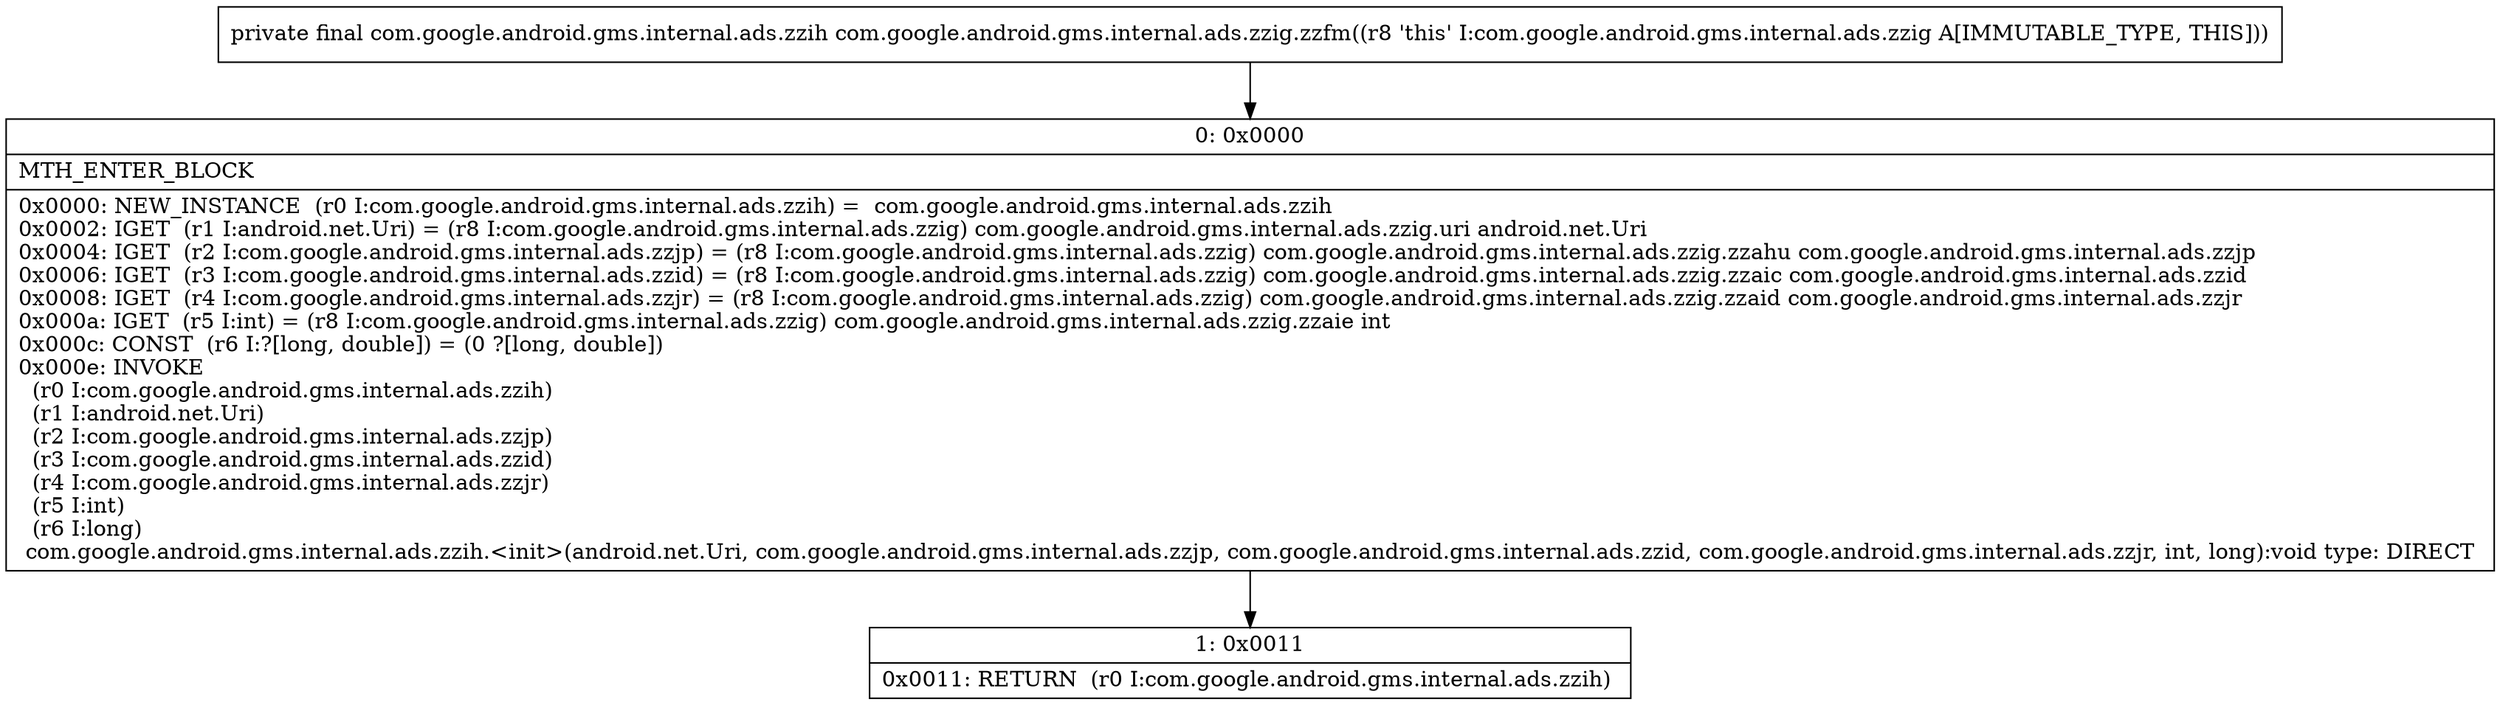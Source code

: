 digraph "CFG forcom.google.android.gms.internal.ads.zzig.zzfm()Lcom\/google\/android\/gms\/internal\/ads\/zzih;" {
Node_0 [shape=record,label="{0\:\ 0x0000|MTH_ENTER_BLOCK\l|0x0000: NEW_INSTANCE  (r0 I:com.google.android.gms.internal.ads.zzih) =  com.google.android.gms.internal.ads.zzih \l0x0002: IGET  (r1 I:android.net.Uri) = (r8 I:com.google.android.gms.internal.ads.zzig) com.google.android.gms.internal.ads.zzig.uri android.net.Uri \l0x0004: IGET  (r2 I:com.google.android.gms.internal.ads.zzjp) = (r8 I:com.google.android.gms.internal.ads.zzig) com.google.android.gms.internal.ads.zzig.zzahu com.google.android.gms.internal.ads.zzjp \l0x0006: IGET  (r3 I:com.google.android.gms.internal.ads.zzid) = (r8 I:com.google.android.gms.internal.ads.zzig) com.google.android.gms.internal.ads.zzig.zzaic com.google.android.gms.internal.ads.zzid \l0x0008: IGET  (r4 I:com.google.android.gms.internal.ads.zzjr) = (r8 I:com.google.android.gms.internal.ads.zzig) com.google.android.gms.internal.ads.zzig.zzaid com.google.android.gms.internal.ads.zzjr \l0x000a: IGET  (r5 I:int) = (r8 I:com.google.android.gms.internal.ads.zzig) com.google.android.gms.internal.ads.zzig.zzaie int \l0x000c: CONST  (r6 I:?[long, double]) = (0 ?[long, double]) \l0x000e: INVOKE  \l  (r0 I:com.google.android.gms.internal.ads.zzih)\l  (r1 I:android.net.Uri)\l  (r2 I:com.google.android.gms.internal.ads.zzjp)\l  (r3 I:com.google.android.gms.internal.ads.zzid)\l  (r4 I:com.google.android.gms.internal.ads.zzjr)\l  (r5 I:int)\l  (r6 I:long)\l com.google.android.gms.internal.ads.zzih.\<init\>(android.net.Uri, com.google.android.gms.internal.ads.zzjp, com.google.android.gms.internal.ads.zzid, com.google.android.gms.internal.ads.zzjr, int, long):void type: DIRECT \l}"];
Node_1 [shape=record,label="{1\:\ 0x0011|0x0011: RETURN  (r0 I:com.google.android.gms.internal.ads.zzih) \l}"];
MethodNode[shape=record,label="{private final com.google.android.gms.internal.ads.zzih com.google.android.gms.internal.ads.zzig.zzfm((r8 'this' I:com.google.android.gms.internal.ads.zzig A[IMMUTABLE_TYPE, THIS])) }"];
MethodNode -> Node_0;
Node_0 -> Node_1;
}


